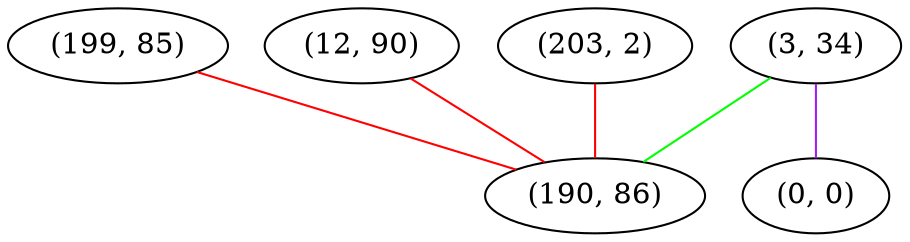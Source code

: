graph "" {
"(3, 34)";
"(199, 85)";
"(12, 90)";
"(203, 2)";
"(190, 86)";
"(0, 0)";
"(3, 34)" -- "(0, 0)"  [color=purple, key=0, weight=4];
"(3, 34)" -- "(190, 86)"  [color=green, key=0, weight=2];
"(199, 85)" -- "(190, 86)"  [color=red, key=0, weight=1];
"(12, 90)" -- "(190, 86)"  [color=red, key=0, weight=1];
"(203, 2)" -- "(190, 86)"  [color=red, key=0, weight=1];
}
